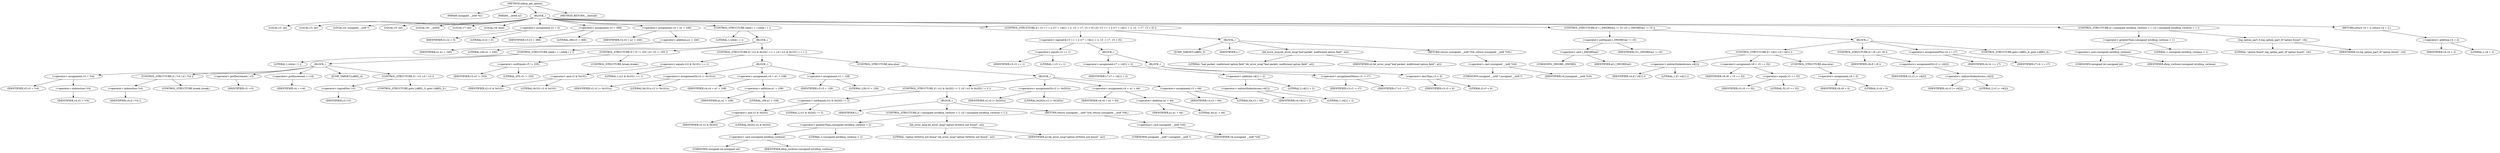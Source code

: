 digraph udhcp_get_option {  
"1000108" [label = "(METHOD,udhcp_get_option)" ]
"1000109" [label = "(PARAM,unsigned __int8 *a1)" ]
"1000110" [label = "(PARAM,__int64 a2)" ]
"1000111" [label = "(BLOCK,,)" ]
"1000112" [label = "(LOCAL,v2: int)" ]
"1000113" [label = "(LOCAL,v3: int)" ]
"1000114" [label = "(LOCAL,v4: unsigned __int8 *)" ]
"1000115" [label = "(LOCAL,v5: int)" ]
"1000116" [label = "(LOCAL,v6: __int64)" ]
"1000117" [label = "(LOCAL,v7: int)" ]
"1000118" [label = "(LOCAL,v8: bool)" ]
"1000119" [label = "(<operator>.assignment,v2 = 0)" ]
"1000120" [label = "(IDENTIFIER,v2,v2 = 0)" ]
"1000121" [label = "(LITERAL,0,v2 = 0)" ]
"1000122" [label = "(<operator>.assignment,v3 = 388)" ]
"1000123" [label = "(IDENTIFIER,v3,v3 = 388)" ]
"1000124" [label = "(LITERAL,388,v3 = 388)" ]
"1000125" [label = "(<operator>.assignment,v4 = a1 + 240)" ]
"1000126" [label = "(IDENTIFIER,v4,v4 = a1 + 240)" ]
"1000127" [label = "(<operator>.addition,a1 + 240)" ]
"1000128" [label = "(IDENTIFIER,a1,a1 + 240)" ]
"1000129" [label = "(LITERAL,240,a1 + 240)" ]
"1000130" [label = "(CONTROL_STRUCTURE,while ( 1 ),while ( 1 ))" ]
"1000131" [label = "(LITERAL,1,while ( 1 ))" ]
"1000132" [label = "(BLOCK,,)" ]
"1000133" [label = "(CONTROL_STRUCTURE,while ( 1 ),while ( 1 ))" ]
"1000134" [label = "(LITERAL,1,while ( 1 ))" ]
"1000135" [label = "(BLOCK,,)" ]
"1000136" [label = "(<operator>.assignment,v5 = *v4)" ]
"1000137" [label = "(IDENTIFIER,v5,v5 = *v4)" ]
"1000138" [label = "(<operator>.indirection,*v4)" ]
"1000139" [label = "(IDENTIFIER,v4,v5 = *v4)" ]
"1000140" [label = "(CONTROL_STRUCTURE,if ( *v4 ),if ( *v4 ))" ]
"1000141" [label = "(<operator>.indirection,*v4)" ]
"1000142" [label = "(IDENTIFIER,v4,if ( *v4 ))" ]
"1000143" [label = "(CONTROL_STRUCTURE,break;,break;)" ]
"1000144" [label = "(<operator>.preDecrement,--v3)" ]
"1000145" [label = "(IDENTIFIER,v3,--v3)" ]
"1000146" [label = "(<operator>.preIncrement,++v4)" ]
"1000147" [label = "(IDENTIFIER,v4,++v4)" ]
"1000148" [label = "(JUMP_TARGET,LABEL_4)" ]
"1000149" [label = "(CONTROL_STRUCTURE,if ( !v3 ),if ( !v3 ))" ]
"1000150" [label = "(<operator>.logicalNot,!v3)" ]
"1000151" [label = "(IDENTIFIER,v3,!v3)" ]
"1000152" [label = "(CONTROL_STRUCTURE,goto LABEL_5;,goto LABEL_5;)" ]
"1000153" [label = "(CONTROL_STRUCTURE,if ( v5 != 255 ),if ( v5 != 255 ))" ]
"1000154" [label = "(<operator>.notEquals,v5 != 255)" ]
"1000155" [label = "(IDENTIFIER,v5,v5 != 255)" ]
"1000156" [label = "(LITERAL,255,v5 != 255)" ]
"1000157" [label = "(CONTROL_STRUCTURE,break;,break;)" ]
"1000158" [label = "(CONTROL_STRUCTURE,if ( (v2 & 0x101) == 1 ),if ( (v2 & 0x101) == 1 ))" ]
"1000159" [label = "(<operator>.equals,(v2 & 0x101) == 1)" ]
"1000160" [label = "(<operator>.and,v2 & 0x101)" ]
"1000161" [label = "(IDENTIFIER,v2,v2 & 0x101)" ]
"1000162" [label = "(LITERAL,0x101,v2 & 0x101)" ]
"1000163" [label = "(LITERAL,1,(v2 & 0x101) == 1)" ]
"1000164" [label = "(BLOCK,,)" ]
"1000165" [label = "(<operators>.assignmentOr,v2 |= 0x101u)" ]
"1000166" [label = "(IDENTIFIER,v2,v2 |= 0x101u)" ]
"1000167" [label = "(LITERAL,0x101u,v2 |= 0x101u)" ]
"1000168" [label = "(<operator>.assignment,v4 = a1 + 108)" ]
"1000169" [label = "(IDENTIFIER,v4,v4 = a1 + 108)" ]
"1000170" [label = "(<operator>.addition,a1 + 108)" ]
"1000171" [label = "(IDENTIFIER,a1,a1 + 108)" ]
"1000172" [label = "(LITERAL,108,a1 + 108)" ]
"1000173" [label = "(<operator>.assignment,v3 = 128)" ]
"1000174" [label = "(IDENTIFIER,v3,v3 = 128)" ]
"1000175" [label = "(LITERAL,128,v3 = 128)" ]
"1000176" [label = "(CONTROL_STRUCTURE,else,else)" ]
"1000177" [label = "(BLOCK,,)" ]
"1000178" [label = "(CONTROL_STRUCTURE,if ( (v2 & 0x202) != 2 ),if ( (v2 & 0x202) != 2 ))" ]
"1000179" [label = "(<operator>.notEquals,(v2 & 0x202) != 2)" ]
"1000180" [label = "(<operator>.and,v2 & 0x202)" ]
"1000181" [label = "(IDENTIFIER,v2,v2 & 0x202)" ]
"1000182" [label = "(LITERAL,0x202,v2 & 0x202)" ]
"1000183" [label = "(LITERAL,2,(v2 & 0x202) != 2)" ]
"1000184" [label = "(BLOCK,,)" ]
"1000185" [label = "(IDENTIFIER,L,)" ]
"1000186" [label = "(CONTROL_STRUCTURE,if ( (unsigned int)dhcp_verbose > 2 ),if ( (unsigned int)dhcp_verbose > 2 ))" ]
"1000187" [label = "(<operator>.greaterThan,(unsigned int)dhcp_verbose > 2)" ]
"1000188" [label = "(<operator>.cast,(unsigned int)dhcp_verbose)" ]
"1000189" [label = "(UNKNOWN,unsigned int,unsigned int)" ]
"1000190" [label = "(IDENTIFIER,dhcp_verbose,(unsigned int)dhcp_verbose)" ]
"1000191" [label = "(LITERAL,2,(unsigned int)dhcp_verbose > 2)" ]
"1000192" [label = "(bb_error_msg,bb_error_msg(\"option 0x%02x not found\", a2))" ]
"1000193" [label = "(LITERAL,\"option 0x%02x not found\",bb_error_msg(\"option 0x%02x not found\", a2))" ]
"1000194" [label = "(IDENTIFIER,a2,bb_error_msg(\"option 0x%02x not found\", a2))" ]
"1000195" [label = "(RETURN,return (unsigned __int8 *)v6;,return (unsigned __int8 *)v6;)" ]
"1000196" [label = "(<operator>.cast,(unsigned __int8 *)v6)" ]
"1000197" [label = "(UNKNOWN,unsigned __int8 *,unsigned __int8 *)" ]
"1000198" [label = "(IDENTIFIER,v6,(unsigned __int8 *)v6)" ]
"1000199" [label = "(<operators>.assignmentOr,v2 |= 0x202u)" ]
"1000200" [label = "(IDENTIFIER,v2,v2 |= 0x202u)" ]
"1000201" [label = "(LITERAL,0x202u,v2 |= 0x202u)" ]
"1000202" [label = "(<operator>.assignment,v4 = a1 + 44)" ]
"1000203" [label = "(IDENTIFIER,v4,v4 = a1 + 44)" ]
"1000204" [label = "(<operator>.addition,a1 + 44)" ]
"1000205" [label = "(IDENTIFIER,a1,a1 + 44)" ]
"1000206" [label = "(LITERAL,44,a1 + 44)" ]
"1000207" [label = "(<operator>.assignment,v3 = 64)" ]
"1000208" [label = "(IDENTIFIER,v3,v3 = 64)" ]
"1000209" [label = "(LITERAL,64,v3 = 64)" ]
"1000210" [label = "(CONTROL_STRUCTURE,if ( v3 == 1 || (v7 = v4[1] + 2, v3 -= v7, v3 < 0) ),if ( v3 == 1 || (v7 = v4[1] + 2, v3 -= v7, v3 < 0) ))" ]
"1000211" [label = "(<operator>.logicalOr,v3 == 1 || (v7 = v4[1] + 2, v3 -= v7, v3 < 0))" ]
"1000212" [label = "(<operator>.equals,v3 == 1)" ]
"1000213" [label = "(IDENTIFIER,v3,v3 == 1)" ]
"1000214" [label = "(LITERAL,1,v3 == 1)" ]
"1000215" [label = "(BLOCK,,)" ]
"1000216" [label = "(<operator>.assignment,v7 = v4[1] + 2)" ]
"1000217" [label = "(IDENTIFIER,v7,v7 = v4[1] + 2)" ]
"1000218" [label = "(<operator>.addition,v4[1] + 2)" ]
"1000219" [label = "(<operator>.indirectIndexAccess,v4[1])" ]
"1000220" [label = "(IDENTIFIER,v4,v4[1] + 2)" ]
"1000221" [label = "(LITERAL,1,v4[1] + 2)" ]
"1000222" [label = "(LITERAL,2,v4[1] + 2)" ]
"1000223" [label = "(BLOCK,,)" ]
"1000224" [label = "(<operator>.assignmentMinus,v3 -= v7)" ]
"1000225" [label = "(IDENTIFIER,v3,v3 -= v7)" ]
"1000226" [label = "(IDENTIFIER,v7,v3 -= v7)" ]
"1000227" [label = "(<operator>.lessThan,v3 < 0)" ]
"1000228" [label = "(IDENTIFIER,v3,v3 < 0)" ]
"1000229" [label = "(LITERAL,0,v3 < 0)" ]
"1000230" [label = "(BLOCK,,)" ]
"1000231" [label = "(JUMP_TARGET,LABEL_5)" ]
"1000232" [label = "(IDENTIFIER,L,)" ]
"1000233" [label = "(bb_error_msg,bb_error_msg(\"bad packet, malformed option field\", a2))" ]
"1000234" [label = "(LITERAL,\"bad packet, malformed option field\",bb_error_msg(\"bad packet, malformed option field\", a2))" ]
"1000235" [label = "(IDENTIFIER,a2,bb_error_msg(\"bad packet, malformed option field\", a2))" ]
"1000236" [label = "(RETURN,return (unsigned __int8 *)v6;,return (unsigned __int8 *)v6;)" ]
"1000237" [label = "(<operator>.cast,(unsigned __int8 *)v6)" ]
"1000238" [label = "(UNKNOWN,unsigned __int8 *,unsigned __int8 *)" ]
"1000239" [label = "(IDENTIFIER,v6,(unsigned __int8 *)v6)" ]
"1000240" [label = "(CONTROL_STRUCTURE,if ( (_DWORD)a2 != v5 ),if ( (_DWORD)a2 != v5 ))" ]
"1000241" [label = "(<operator>.notEquals,(_DWORD)a2 != v5)" ]
"1000242" [label = "(<operator>.cast,(_DWORD)a2)" ]
"1000243" [label = "(UNKNOWN,_DWORD,_DWORD)" ]
"1000244" [label = "(IDENTIFIER,a2,(_DWORD)a2)" ]
"1000245" [label = "(IDENTIFIER,v5,(_DWORD)a2 != v5)" ]
"1000246" [label = "(BLOCK,,)" ]
"1000247" [label = "(CONTROL_STRUCTURE,if ( v4[1] ),if ( v4[1] ))" ]
"1000248" [label = "(<operator>.indirectIndexAccess,v4[1])" ]
"1000249" [label = "(IDENTIFIER,v4,if ( v4[1] ))" ]
"1000250" [label = "(LITERAL,1,if ( v4[1] ))" ]
"1000251" [label = "(<operator>.assignment,v8 = v5 == 52)" ]
"1000252" [label = "(IDENTIFIER,v8,v8 = v5 == 52)" ]
"1000253" [label = "(<operator>.equals,v5 == 52)" ]
"1000254" [label = "(IDENTIFIER,v5,v5 == 52)" ]
"1000255" [label = "(LITERAL,52,v5 == 52)" ]
"1000256" [label = "(CONTROL_STRUCTURE,else,else)" ]
"1000257" [label = "(<operator>.assignment,v8 = 0)" ]
"1000258" [label = "(IDENTIFIER,v8,v8 = 0)" ]
"1000259" [label = "(LITERAL,0,v8 = 0)" ]
"1000260" [label = "(CONTROL_STRUCTURE,if ( v8 ),if ( v8 ))" ]
"1000261" [label = "(IDENTIFIER,v8,if ( v8 ))" ]
"1000262" [label = "(<operators>.assignmentOr,v2 |= v4[2])" ]
"1000263" [label = "(IDENTIFIER,v2,v2 |= v4[2])" ]
"1000264" [label = "(<operator>.indirectIndexAccess,v4[2])" ]
"1000265" [label = "(IDENTIFIER,v4,v2 |= v4[2])" ]
"1000266" [label = "(LITERAL,2,v2 |= v4[2])" ]
"1000267" [label = "(<operator>.assignmentPlus,v4 += v7)" ]
"1000268" [label = "(IDENTIFIER,v4,v4 += v7)" ]
"1000269" [label = "(IDENTIFIER,v7,v4 += v7)" ]
"1000270" [label = "(CONTROL_STRUCTURE,goto LABEL_4;,goto LABEL_4;)" ]
"1000271" [label = "(CONTROL_STRUCTURE,if ( (unsigned int)dhcp_verbose > 1 ),if ( (unsigned int)dhcp_verbose > 1 ))" ]
"1000272" [label = "(<operator>.greaterThan,(unsigned int)dhcp_verbose > 1)" ]
"1000273" [label = "(<operator>.cast,(unsigned int)dhcp_verbose)" ]
"1000274" [label = "(UNKNOWN,unsigned int,unsigned int)" ]
"1000275" [label = "(IDENTIFIER,dhcp_verbose,(unsigned int)dhcp_verbose)" ]
"1000276" [label = "(LITERAL,1,(unsigned int)dhcp_verbose > 1)" ]
"1000277" [label = "(log_option_part_0,log_option_part_0(\"option found\", v4))" ]
"1000278" [label = "(LITERAL,\"option found\",log_option_part_0(\"option found\", v4))" ]
"1000279" [label = "(IDENTIFIER,v4,log_option_part_0(\"option found\", v4))" ]
"1000280" [label = "(RETURN,return v4 + 2;,return v4 + 2;)" ]
"1000281" [label = "(<operator>.addition,v4 + 2)" ]
"1000282" [label = "(IDENTIFIER,v4,v4 + 2)" ]
"1000283" [label = "(LITERAL,2,v4 + 2)" ]
"1000284" [label = "(METHOD_RETURN,__fastcall)" ]
  "1000108" -> "1000109" 
  "1000108" -> "1000110" 
  "1000108" -> "1000111" 
  "1000108" -> "1000284" 
  "1000111" -> "1000112" 
  "1000111" -> "1000113" 
  "1000111" -> "1000114" 
  "1000111" -> "1000115" 
  "1000111" -> "1000116" 
  "1000111" -> "1000117" 
  "1000111" -> "1000118" 
  "1000111" -> "1000119" 
  "1000111" -> "1000122" 
  "1000111" -> "1000125" 
  "1000111" -> "1000130" 
  "1000111" -> "1000210" 
  "1000111" -> "1000240" 
  "1000111" -> "1000271" 
  "1000111" -> "1000280" 
  "1000119" -> "1000120" 
  "1000119" -> "1000121" 
  "1000122" -> "1000123" 
  "1000122" -> "1000124" 
  "1000125" -> "1000126" 
  "1000125" -> "1000127" 
  "1000127" -> "1000128" 
  "1000127" -> "1000129" 
  "1000130" -> "1000131" 
  "1000130" -> "1000132" 
  "1000132" -> "1000133" 
  "1000132" -> "1000153" 
  "1000132" -> "1000158" 
  "1000133" -> "1000134" 
  "1000133" -> "1000135" 
  "1000135" -> "1000136" 
  "1000135" -> "1000140" 
  "1000135" -> "1000144" 
  "1000135" -> "1000146" 
  "1000135" -> "1000148" 
  "1000135" -> "1000149" 
  "1000136" -> "1000137" 
  "1000136" -> "1000138" 
  "1000138" -> "1000139" 
  "1000140" -> "1000141" 
  "1000140" -> "1000143" 
  "1000141" -> "1000142" 
  "1000144" -> "1000145" 
  "1000146" -> "1000147" 
  "1000149" -> "1000150" 
  "1000149" -> "1000152" 
  "1000150" -> "1000151" 
  "1000153" -> "1000154" 
  "1000153" -> "1000157" 
  "1000154" -> "1000155" 
  "1000154" -> "1000156" 
  "1000158" -> "1000159" 
  "1000158" -> "1000164" 
  "1000158" -> "1000176" 
  "1000159" -> "1000160" 
  "1000159" -> "1000163" 
  "1000160" -> "1000161" 
  "1000160" -> "1000162" 
  "1000164" -> "1000165" 
  "1000164" -> "1000168" 
  "1000164" -> "1000173" 
  "1000165" -> "1000166" 
  "1000165" -> "1000167" 
  "1000168" -> "1000169" 
  "1000168" -> "1000170" 
  "1000170" -> "1000171" 
  "1000170" -> "1000172" 
  "1000173" -> "1000174" 
  "1000173" -> "1000175" 
  "1000176" -> "1000177" 
  "1000177" -> "1000178" 
  "1000177" -> "1000199" 
  "1000177" -> "1000202" 
  "1000177" -> "1000207" 
  "1000178" -> "1000179" 
  "1000178" -> "1000184" 
  "1000179" -> "1000180" 
  "1000179" -> "1000183" 
  "1000180" -> "1000181" 
  "1000180" -> "1000182" 
  "1000184" -> "1000185" 
  "1000184" -> "1000186" 
  "1000184" -> "1000195" 
  "1000186" -> "1000187" 
  "1000186" -> "1000192" 
  "1000187" -> "1000188" 
  "1000187" -> "1000191" 
  "1000188" -> "1000189" 
  "1000188" -> "1000190" 
  "1000192" -> "1000193" 
  "1000192" -> "1000194" 
  "1000195" -> "1000196" 
  "1000196" -> "1000197" 
  "1000196" -> "1000198" 
  "1000199" -> "1000200" 
  "1000199" -> "1000201" 
  "1000202" -> "1000203" 
  "1000202" -> "1000204" 
  "1000204" -> "1000205" 
  "1000204" -> "1000206" 
  "1000207" -> "1000208" 
  "1000207" -> "1000209" 
  "1000210" -> "1000211" 
  "1000210" -> "1000230" 
  "1000211" -> "1000212" 
  "1000211" -> "1000215" 
  "1000212" -> "1000213" 
  "1000212" -> "1000214" 
  "1000215" -> "1000216" 
  "1000215" -> "1000223" 
  "1000216" -> "1000217" 
  "1000216" -> "1000218" 
  "1000218" -> "1000219" 
  "1000218" -> "1000222" 
  "1000219" -> "1000220" 
  "1000219" -> "1000221" 
  "1000223" -> "1000224" 
  "1000223" -> "1000227" 
  "1000224" -> "1000225" 
  "1000224" -> "1000226" 
  "1000227" -> "1000228" 
  "1000227" -> "1000229" 
  "1000230" -> "1000231" 
  "1000230" -> "1000232" 
  "1000230" -> "1000233" 
  "1000230" -> "1000236" 
  "1000233" -> "1000234" 
  "1000233" -> "1000235" 
  "1000236" -> "1000237" 
  "1000237" -> "1000238" 
  "1000237" -> "1000239" 
  "1000240" -> "1000241" 
  "1000240" -> "1000246" 
  "1000241" -> "1000242" 
  "1000241" -> "1000245" 
  "1000242" -> "1000243" 
  "1000242" -> "1000244" 
  "1000246" -> "1000247" 
  "1000246" -> "1000260" 
  "1000246" -> "1000267" 
  "1000246" -> "1000270" 
  "1000247" -> "1000248" 
  "1000247" -> "1000251" 
  "1000247" -> "1000256" 
  "1000248" -> "1000249" 
  "1000248" -> "1000250" 
  "1000251" -> "1000252" 
  "1000251" -> "1000253" 
  "1000253" -> "1000254" 
  "1000253" -> "1000255" 
  "1000256" -> "1000257" 
  "1000257" -> "1000258" 
  "1000257" -> "1000259" 
  "1000260" -> "1000261" 
  "1000260" -> "1000262" 
  "1000262" -> "1000263" 
  "1000262" -> "1000264" 
  "1000264" -> "1000265" 
  "1000264" -> "1000266" 
  "1000267" -> "1000268" 
  "1000267" -> "1000269" 
  "1000271" -> "1000272" 
  "1000271" -> "1000277" 
  "1000272" -> "1000273" 
  "1000272" -> "1000276" 
  "1000273" -> "1000274" 
  "1000273" -> "1000275" 
  "1000277" -> "1000278" 
  "1000277" -> "1000279" 
  "1000280" -> "1000281" 
  "1000281" -> "1000282" 
  "1000281" -> "1000283" 
}

